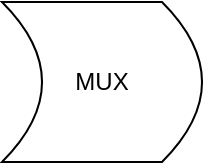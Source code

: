 <mxfile>
    <diagram id="dAuNabYJGAPPxc40nHbN" name="Page-1">
        <mxGraphModel dx="-406" dy="653" grid="1" gridSize="10" guides="1" tooltips="1" connect="1" arrows="1" fold="1" page="1" pageScale="1" pageWidth="850" pageHeight="1100" math="0" shadow="0">
            <root>
                <mxCell id="0"/>
                <mxCell id="1" parent="0"/>
                <mxCell id="2" value="MUX" style="shape=dataStorage;whiteSpace=wrap;html=1;fixedSize=1;direction=west;" vertex="1" parent="1">
                    <mxGeometry x="2075" y="520" width="100" height="80" as="geometry"/>
                </mxCell>
            </root>
        </mxGraphModel>
    </diagram>
</mxfile>